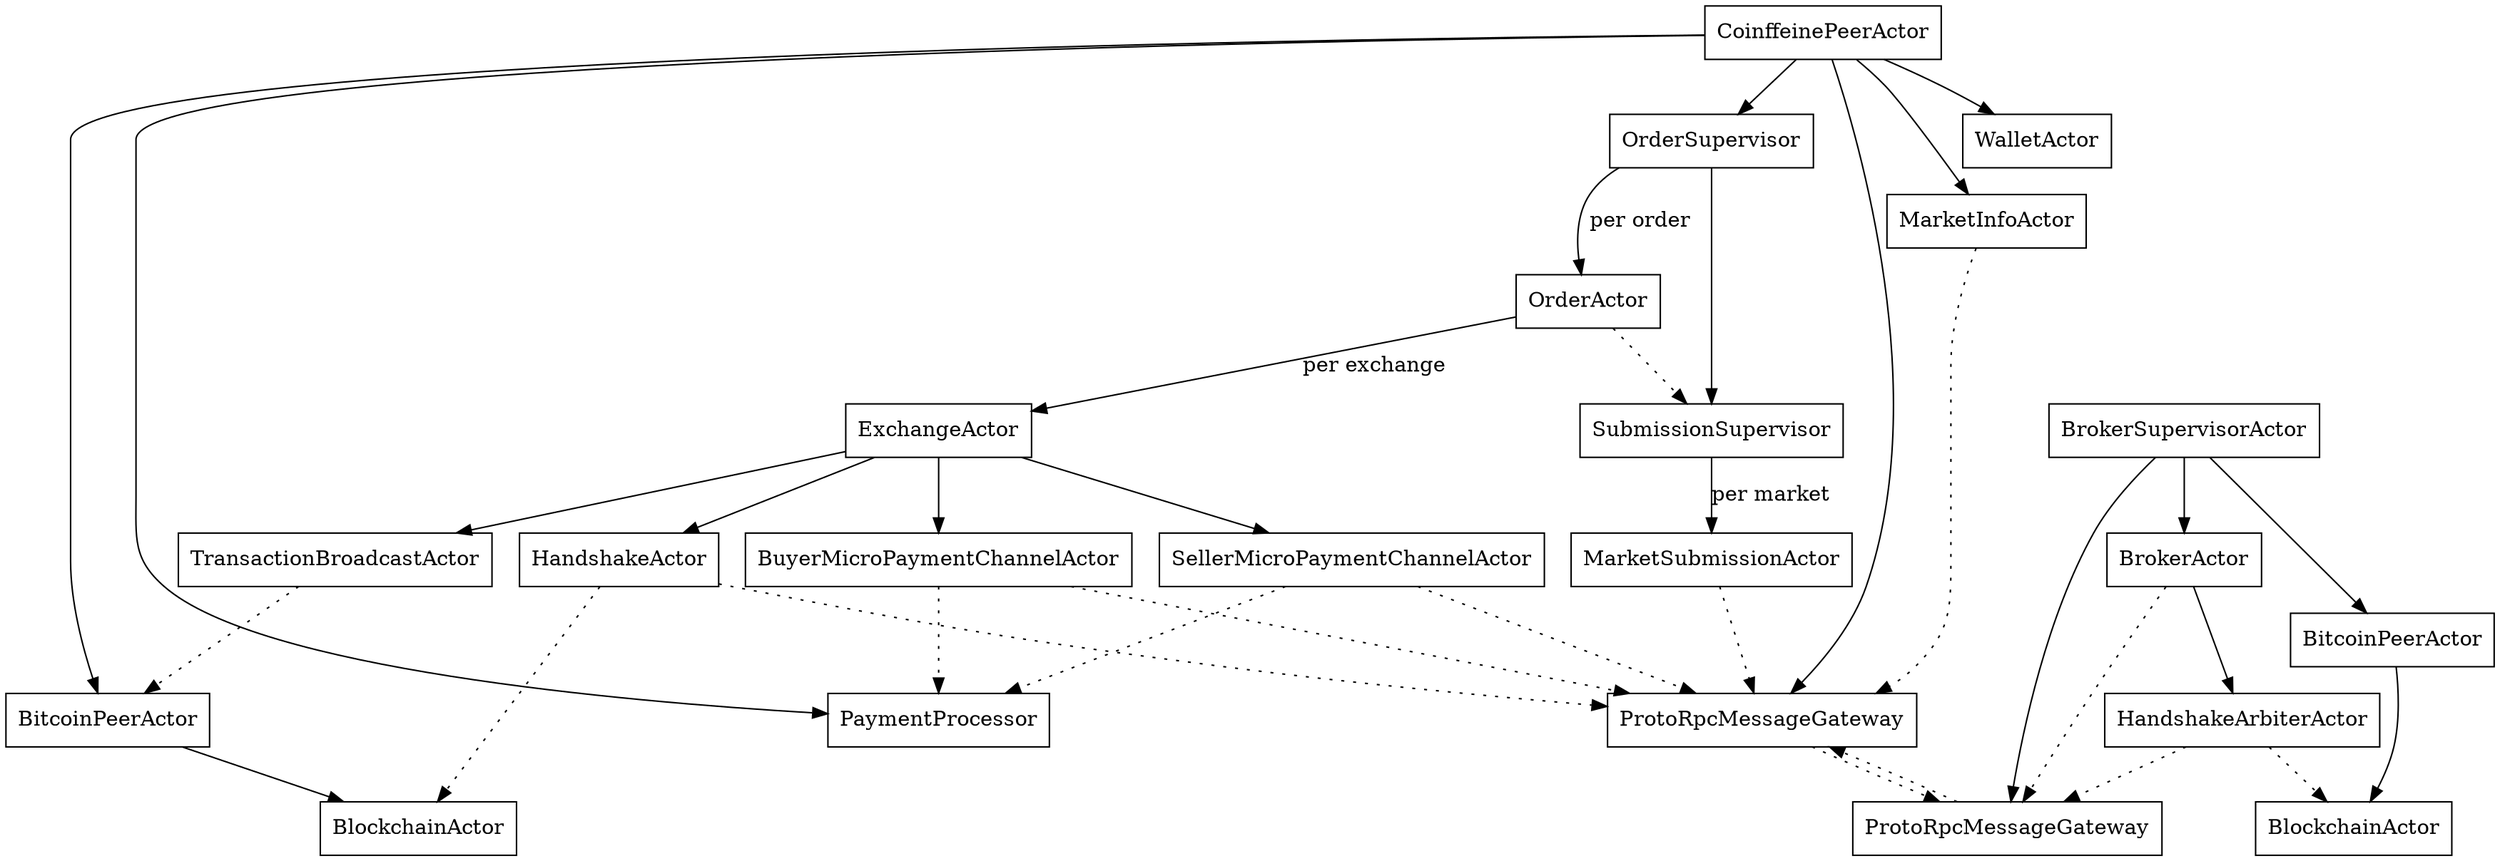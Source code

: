 digraph {
	node[shape=rectangle];

	ProtoRpcMessageGateway1[label="ProtoRpcMessageGateway"];
	ProtoRpcMessageGateway2[label="ProtoRpcMessageGateway"];
	ProtoRpcMessageGateway1 -> ProtoRpcMessageGateway2 [style=dotted];
	ProtoRpcMessageGateway2 -> ProtoRpcMessageGateway1 [style=dotted];

	BitcoinPeerActor1[label="BitcoinPeerActor"];
	BlockchainActor1[label="BlockchainActor"];
	BitcoinPeerActor1 -> BlockchainActor1;
	BitcoinPeerActor2[label="BitcoinPeerActor"];
	BlockchainActor2[label="BlockchainActor"];
	BitcoinPeerActor2 -> BlockchainActor2;

	#############################################################
	# Client side
	CoinffeinePeerActor -> ProtoRpcMessageGateway1, OrderSupervisor,
                               BitcoinPeerActor1, PaymentProcessor, WalletActor;
	CoinffeinePeerActor -> MarketInfoActor;

	MarketInfoActor -> ProtoRpcMessageGateway1[style=dotted];
	OrderSupervisor -> SubmissionSupervisor;
	SubmissionSupervisor -> MarketSubmissionActor[label="per market"];
	OrderSupervisor -> OrderActor[label="per order"];
	OrderActor -> ExchangeActor [label="per exchange"];
	MarketSubmissionActor -> ProtoRpcMessageGateway1[style=dotted];
	OrderActor -> SubmissionSupervisor [style=dotted];

	# Client exchange
	ExchangeActor -> HandshakeActor, 
		         BuyerMicroPaymentChannelActor, 
		         SellerMicroPaymentChannelActor, 
			 TransactionBroadcastActor;
	HandshakeActor -> ProtoRpcMessageGateway1, BlockchainActor1 [style=dotted];
	TransactionBroadcastActor -> BitcoinPeerActor1 [style=dotted];
	BuyerMicroPaymentChannelActor -> ProtoRpcMessageGateway1, PaymentProcessor [style=dotted];
	SellerMicroPaymentChannelActor -> ProtoRpcMessageGateway1, PaymentProcessor [style=dotted];


	#############################################################
	# Server side
	BrokerSupervisorActor -> BrokerActor, ProtoRpcMessageGateway2,
 			         BitcoinPeerActor2;
	BrokerActor -> ProtoRpcMessageGateway2[style=dotted];
	BrokerActor -> HandshakeArbiterActor;
	HandshakeArbiterActor -> ProtoRpcMessageGateway2[style=dotted];
	HandshakeArbiterActor -> BlockchainActor2[style=dotted];
}
